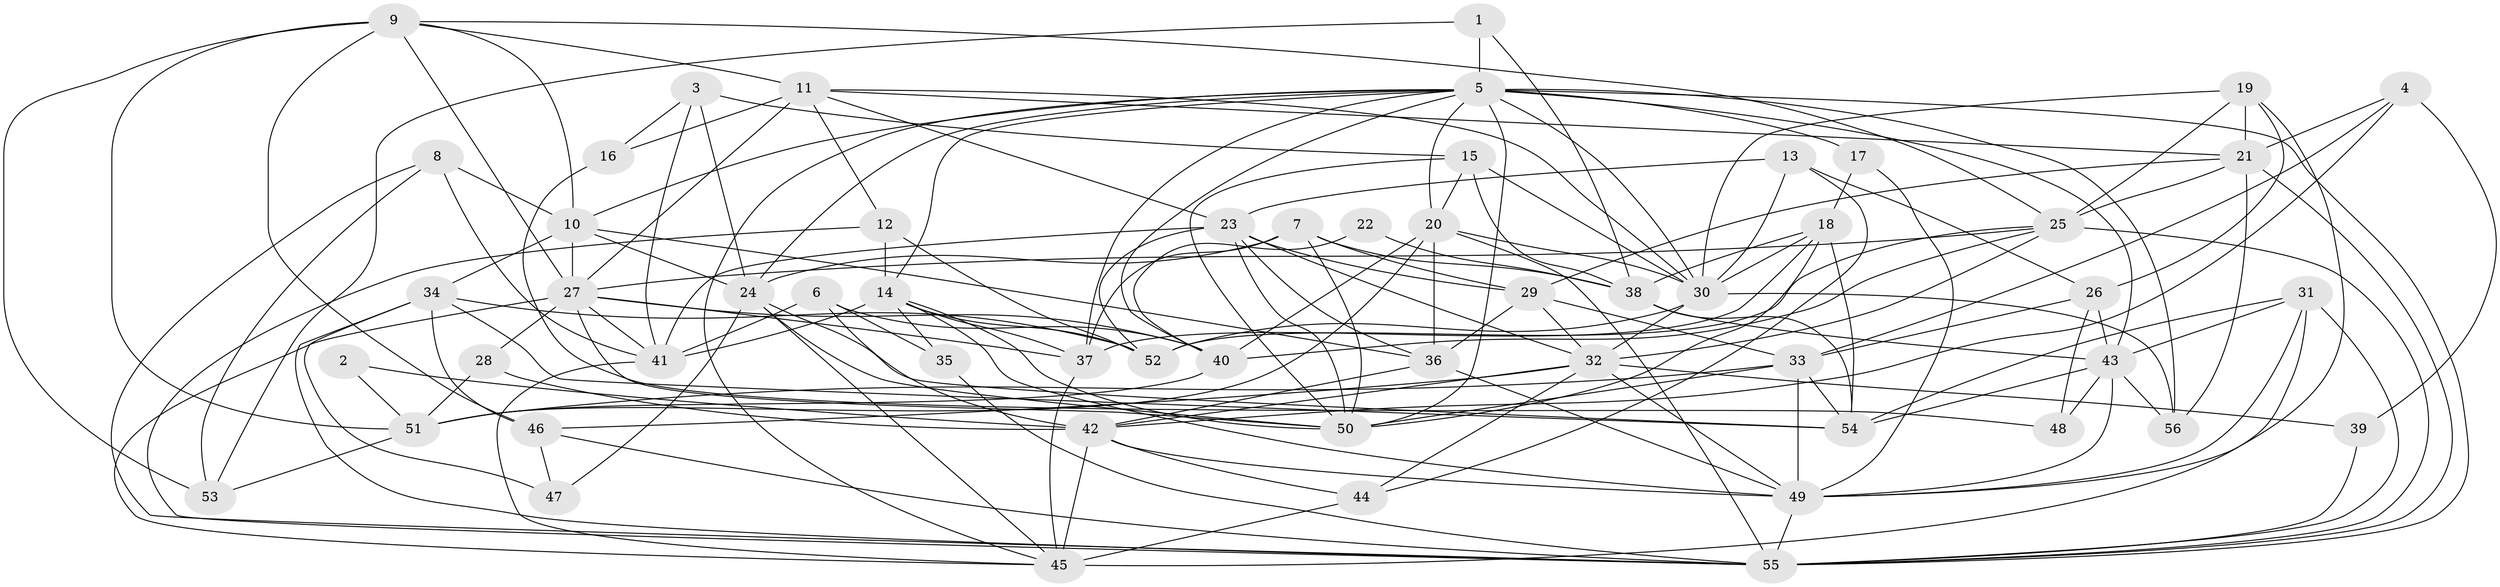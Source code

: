 // original degree distribution, {7: 0.057971014492753624, 3: 0.2463768115942029, 5: 0.13043478260869565, 4: 0.30434782608695654, 2: 0.15217391304347827, 6: 0.09420289855072464, 8: 0.014492753623188406}
// Generated by graph-tools (version 1.1) at 2025/37/03/04/25 23:37:11]
// undirected, 56 vertices, 169 edges
graph export_dot {
  node [color=gray90,style=filled];
  1;
  2;
  3;
  4;
  5;
  6;
  7;
  8;
  9;
  10;
  11;
  12;
  13;
  14;
  15;
  16;
  17;
  18;
  19;
  20;
  21;
  22;
  23;
  24;
  25;
  26;
  27;
  28;
  29;
  30;
  31;
  32;
  33;
  34;
  35;
  36;
  37;
  38;
  39;
  40;
  41;
  42;
  43;
  44;
  45;
  46;
  47;
  48;
  49;
  50;
  51;
  52;
  53;
  54;
  55;
  56;
  1 -- 5 [weight=1.0];
  1 -- 38 [weight=1.0];
  1 -- 53 [weight=1.0];
  2 -- 42 [weight=1.0];
  2 -- 51 [weight=1.0];
  3 -- 15 [weight=1.0];
  3 -- 16 [weight=1.0];
  3 -- 24 [weight=1.0];
  3 -- 41 [weight=1.0];
  4 -- 21 [weight=1.0];
  4 -- 33 [weight=1.0];
  4 -- 39 [weight=1.0];
  4 -- 42 [weight=1.0];
  5 -- 10 [weight=1.0];
  5 -- 14 [weight=1.0];
  5 -- 17 [weight=1.0];
  5 -- 20 [weight=1.0];
  5 -- 24 [weight=1.0];
  5 -- 30 [weight=1.0];
  5 -- 37 [weight=1.0];
  5 -- 40 [weight=1.0];
  5 -- 43 [weight=2.0];
  5 -- 45 [weight=1.0];
  5 -- 50 [weight=1.0];
  5 -- 55 [weight=1.0];
  5 -- 56 [weight=1.0];
  6 -- 35 [weight=1.0];
  6 -- 40 [weight=1.0];
  6 -- 41 [weight=1.0];
  6 -- 42 [weight=1.0];
  7 -- 24 [weight=1.0];
  7 -- 29 [weight=1.0];
  7 -- 37 [weight=1.0];
  7 -- 38 [weight=1.0];
  7 -- 50 [weight=1.0];
  8 -- 10 [weight=1.0];
  8 -- 41 [weight=1.0];
  8 -- 53 [weight=1.0];
  8 -- 55 [weight=1.0];
  9 -- 10 [weight=1.0];
  9 -- 11 [weight=1.0];
  9 -- 25 [weight=1.0];
  9 -- 27 [weight=1.0];
  9 -- 46 [weight=2.0];
  9 -- 51 [weight=1.0];
  9 -- 53 [weight=1.0];
  10 -- 24 [weight=1.0];
  10 -- 27 [weight=1.0];
  10 -- 34 [weight=2.0];
  10 -- 36 [weight=2.0];
  11 -- 12 [weight=1.0];
  11 -- 16 [weight=1.0];
  11 -- 21 [weight=1.0];
  11 -- 23 [weight=1.0];
  11 -- 27 [weight=1.0];
  11 -- 30 [weight=1.0];
  12 -- 14 [weight=1.0];
  12 -- 52 [weight=1.0];
  12 -- 55 [weight=1.0];
  13 -- 23 [weight=1.0];
  13 -- 26 [weight=1.0];
  13 -- 30 [weight=1.0];
  13 -- 44 [weight=1.0];
  14 -- 35 [weight=1.0];
  14 -- 37 [weight=1.0];
  14 -- 41 [weight=1.0];
  14 -- 49 [weight=1.0];
  14 -- 50 [weight=1.0];
  14 -- 52 [weight=1.0];
  15 -- 20 [weight=1.0];
  15 -- 30 [weight=1.0];
  15 -- 38 [weight=2.0];
  15 -- 50 [weight=1.0];
  16 -- 48 [weight=1.0];
  17 -- 18 [weight=1.0];
  17 -- 49 [weight=1.0];
  18 -- 30 [weight=1.0];
  18 -- 37 [weight=1.0];
  18 -- 38 [weight=2.0];
  18 -- 50 [weight=1.0];
  18 -- 54 [weight=1.0];
  19 -- 21 [weight=1.0];
  19 -- 25 [weight=1.0];
  19 -- 26 [weight=1.0];
  19 -- 30 [weight=1.0];
  19 -- 49 [weight=1.0];
  20 -- 30 [weight=1.0];
  20 -- 36 [weight=1.0];
  20 -- 40 [weight=1.0];
  20 -- 51 [weight=2.0];
  20 -- 55 [weight=1.0];
  21 -- 25 [weight=1.0];
  21 -- 29 [weight=1.0];
  21 -- 55 [weight=1.0];
  21 -- 56 [weight=1.0];
  22 -- 38 [weight=1.0];
  22 -- 40 [weight=1.0];
  23 -- 29 [weight=1.0];
  23 -- 32 [weight=1.0];
  23 -- 36 [weight=1.0];
  23 -- 41 [weight=1.0];
  23 -- 50 [weight=2.0];
  23 -- 52 [weight=2.0];
  24 -- 45 [weight=1.0];
  24 -- 47 [weight=1.0];
  24 -- 50 [weight=1.0];
  24 -- 54 [weight=1.0];
  25 -- 27 [weight=1.0];
  25 -- 32 [weight=1.0];
  25 -- 40 [weight=1.0];
  25 -- 52 [weight=1.0];
  25 -- 55 [weight=1.0];
  26 -- 33 [weight=1.0];
  26 -- 43 [weight=1.0];
  26 -- 48 [weight=2.0];
  27 -- 28 [weight=1.0];
  27 -- 37 [weight=1.0];
  27 -- 40 [weight=2.0];
  27 -- 41 [weight=1.0];
  27 -- 45 [weight=1.0];
  27 -- 50 [weight=1.0];
  28 -- 42 [weight=1.0];
  28 -- 51 [weight=1.0];
  29 -- 32 [weight=1.0];
  29 -- 33 [weight=1.0];
  29 -- 36 [weight=1.0];
  30 -- 32 [weight=1.0];
  30 -- 52 [weight=1.0];
  30 -- 56 [weight=1.0];
  31 -- 43 [weight=1.0];
  31 -- 45 [weight=3.0];
  31 -- 49 [weight=1.0];
  31 -- 54 [weight=1.0];
  31 -- 55 [weight=1.0];
  32 -- 39 [weight=2.0];
  32 -- 42 [weight=1.0];
  32 -- 44 [weight=1.0];
  32 -- 46 [weight=1.0];
  32 -- 49 [weight=1.0];
  33 -- 49 [weight=1.0];
  33 -- 50 [weight=1.0];
  33 -- 51 [weight=1.0];
  33 -- 54 [weight=1.0];
  34 -- 46 [weight=1.0];
  34 -- 47 [weight=1.0];
  34 -- 52 [weight=1.0];
  34 -- 54 [weight=1.0];
  34 -- 55 [weight=1.0];
  35 -- 55 [weight=1.0];
  36 -- 42 [weight=1.0];
  36 -- 49 [weight=1.0];
  37 -- 45 [weight=1.0];
  38 -- 43 [weight=1.0];
  38 -- 54 [weight=2.0];
  39 -- 55 [weight=1.0];
  40 -- 51 [weight=1.0];
  41 -- 45 [weight=1.0];
  42 -- 44 [weight=1.0];
  42 -- 45 [weight=1.0];
  42 -- 49 [weight=1.0];
  43 -- 48 [weight=1.0];
  43 -- 49 [weight=1.0];
  43 -- 54 [weight=1.0];
  43 -- 56 [weight=1.0];
  44 -- 45 [weight=1.0];
  46 -- 47 [weight=1.0];
  46 -- 55 [weight=1.0];
  49 -- 55 [weight=1.0];
  51 -- 53 [weight=1.0];
}
